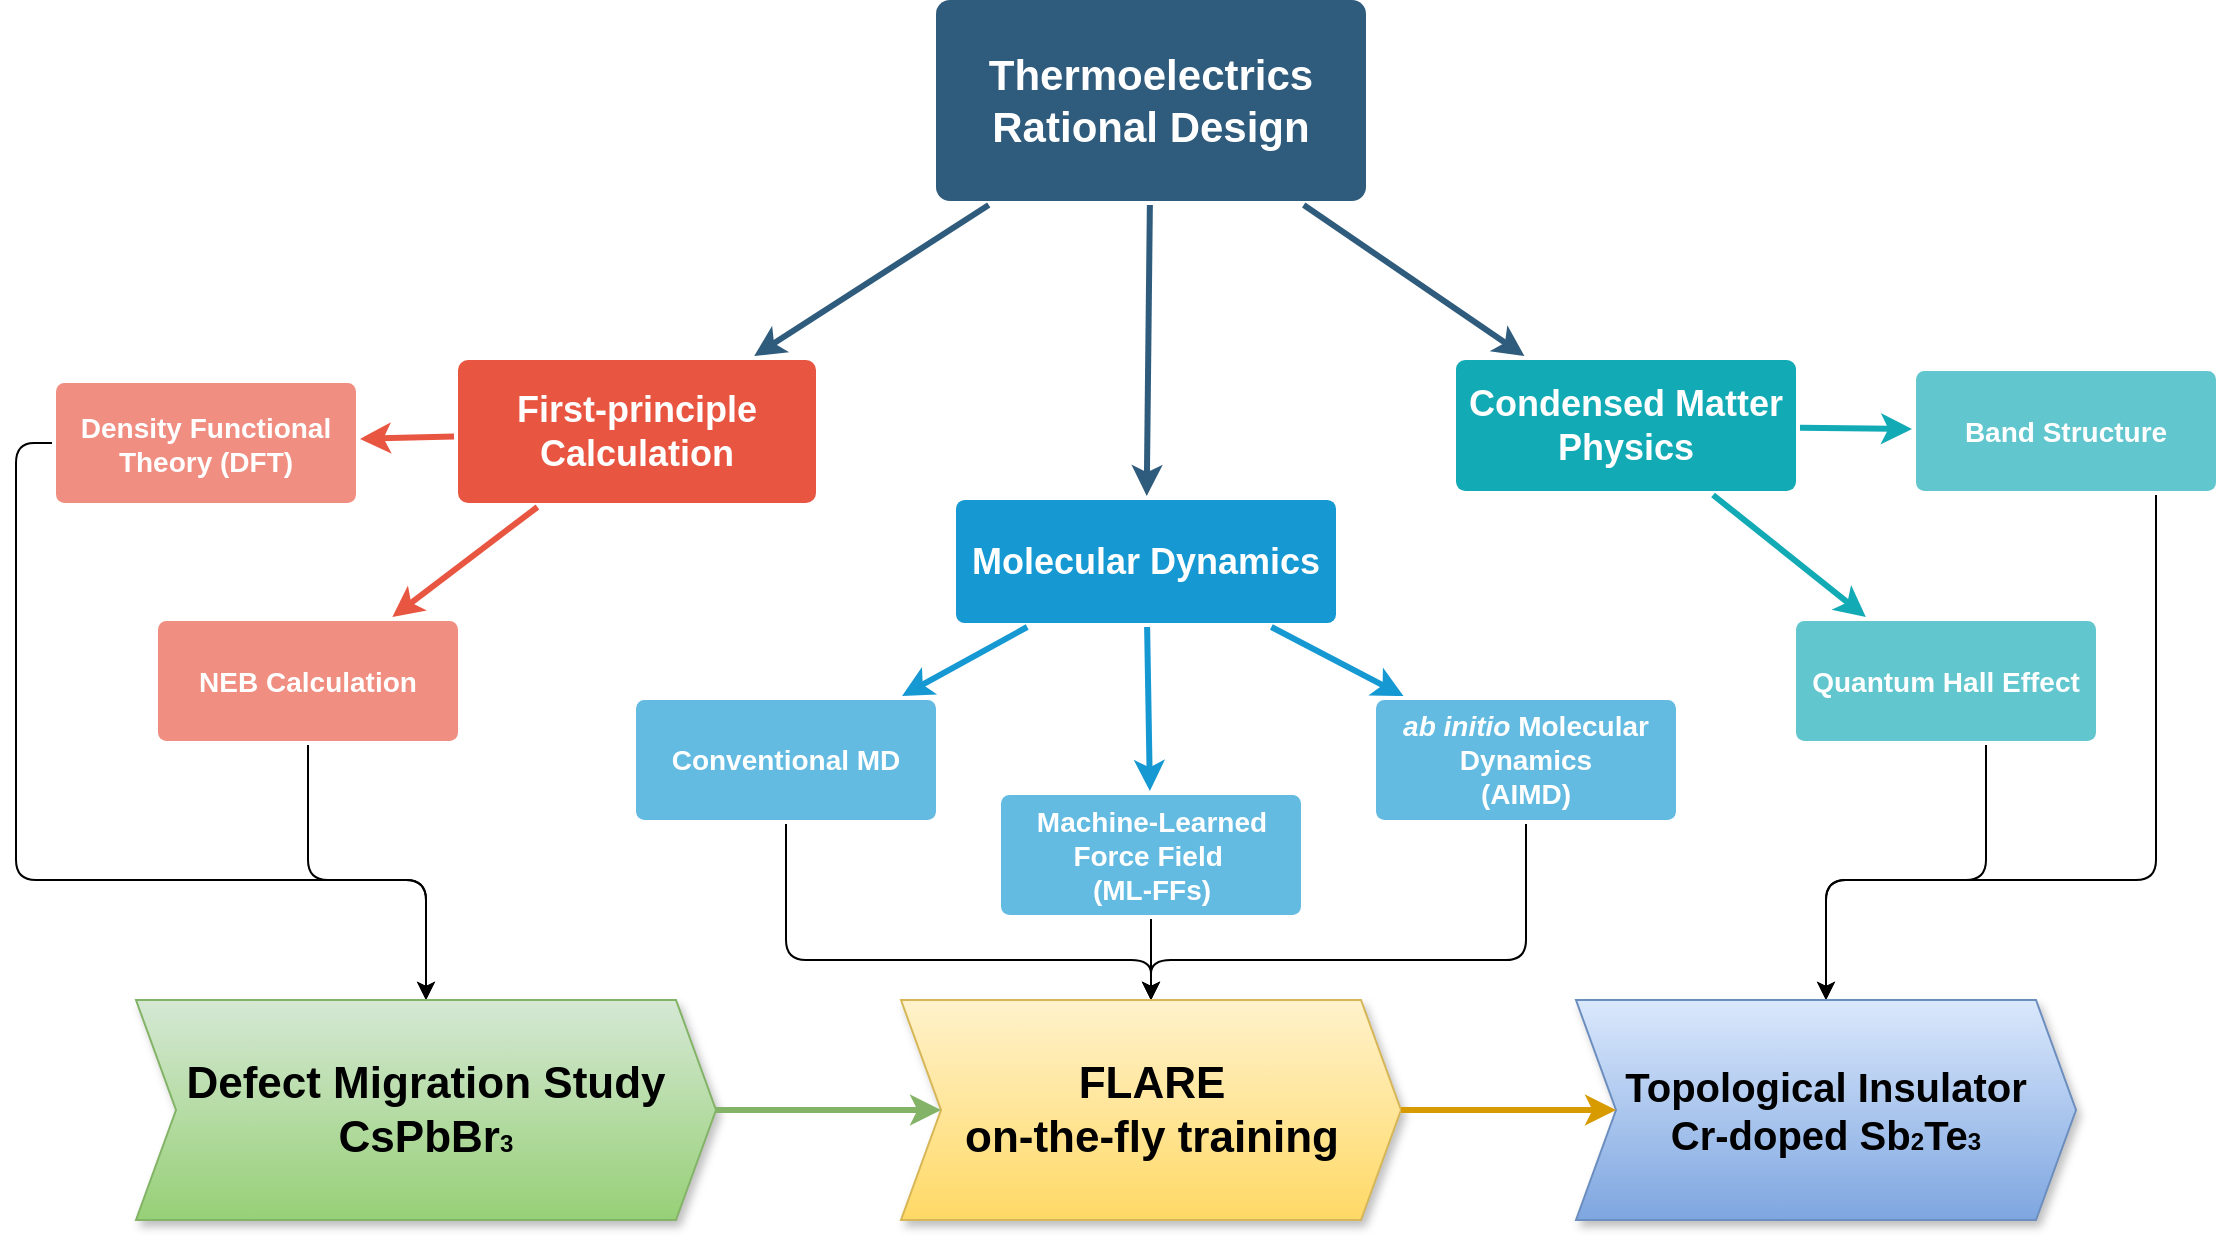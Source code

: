 <mxfile version="24.0.5" type="github">
  <diagram id="6a731a19-8d31-9384-78a2-239565b7b9f0" name="Page-1">
    <mxGraphModel dx="2074" dy="1031" grid="1" gridSize="10" guides="1" tooltips="1" connect="1" arrows="1" fold="1" page="1" pageScale="1" pageWidth="1169" pageHeight="827" background="none" math="0" shadow="0">
      <root>
        <mxCell id="0" />
        <mxCell id="1" parent="0" />
        <mxCell id="1746" value="" style="edgeStyle=none;rounded=0;jumpStyle=none;html=1;shadow=0;labelBackgroundColor=none;startArrow=none;startFill=0;endArrow=classic;endFill=1;jettySize=auto;orthogonalLoop=1;strokeColor=#2F5B7C;strokeWidth=3;fontFamily=Helvetica;fontSize=16;fontColor=#23445D;spacing=5;" parent="1" source="1749" target="1771" edge="1">
          <mxGeometry relative="1" as="geometry" />
        </mxCell>
        <mxCell id="1747" value="" style="edgeStyle=none;rounded=0;jumpStyle=none;html=1;shadow=0;labelBackgroundColor=none;startArrow=none;startFill=0;endArrow=classic;endFill=1;jettySize=auto;orthogonalLoop=1;strokeColor=#2F5B7C;strokeWidth=3;fontFamily=Helvetica;fontSize=16;fontColor=#23445D;spacing=5;" parent="1" source="1749" target="1760" edge="1">
          <mxGeometry relative="1" as="geometry" />
        </mxCell>
        <mxCell id="1748" value="" style="edgeStyle=none;rounded=0;jumpStyle=none;html=1;shadow=0;labelBackgroundColor=none;startArrow=none;startFill=0;endArrow=classic;endFill=1;jettySize=auto;orthogonalLoop=1;strokeColor=#2F5B7C;strokeWidth=3;fontFamily=Helvetica;fontSize=16;fontColor=#23445D;spacing=5;" parent="1" source="1749" target="1753" edge="1">
          <mxGeometry relative="1" as="geometry" />
        </mxCell>
        <mxCell id="1749" value="&lt;div&gt;&lt;span style=&quot;font-size: 21px; background-color: initial;&quot;&gt;Thermoelectrics&lt;/span&gt;&lt;br&gt;&lt;/div&gt;&lt;div&gt;&lt;span style=&quot;font-size: 21px;&quot;&gt;Rational Design&lt;/span&gt;&lt;span style=&quot;font-size: 21px; background-color: initial;&quot;&gt;&lt;br&gt;&lt;/span&gt;&lt;/div&gt;" style="rounded=1;whiteSpace=wrap;html=1;shadow=0;labelBackgroundColor=none;strokeColor=none;strokeWidth=3;fillColor=#2F5B7C;fontFamily=Helvetica;fontSize=16;fontColor=#FFFFFF;align=center;fontStyle=1;spacing=5;arcSize=7;perimeterSpacing=2;" parent="1" vertex="1">
          <mxGeometry x="520" y="120" width="215" height="100.5" as="geometry" />
        </mxCell>
        <mxCell id="1751" value="" style="edgeStyle=none;rounded=1;jumpStyle=none;html=1;shadow=0;labelBackgroundColor=none;startArrow=none;startFill=0;jettySize=auto;orthogonalLoop=1;strokeColor=#E85642;strokeWidth=3;fontFamily=Helvetica;fontSize=14;fontColor=#FFFFFF;spacing=5;fontStyle=1;fillColor=#b0e3e6;" parent="1" source="1753" target="1755" edge="1">
          <mxGeometry relative="1" as="geometry" />
        </mxCell>
        <mxCell id="1752" value="" style="edgeStyle=none;rounded=1;jumpStyle=none;html=1;shadow=0;labelBackgroundColor=none;startArrow=none;startFill=0;jettySize=auto;orthogonalLoop=1;strokeColor=#E85642;strokeWidth=3;fontFamily=Helvetica;fontSize=14;fontColor=#FFFFFF;spacing=5;fontStyle=1;fillColor=#b0e3e6;" parent="1" source="1753" target="1754" edge="1">
          <mxGeometry relative="1" as="geometry" />
        </mxCell>
        <mxCell id="1753" value="&lt;font style=&quot;font-size: 18px;&quot;&gt;First-principle Calculation&lt;/font&gt;" style="rounded=1;whiteSpace=wrap;html=1;shadow=0;labelBackgroundColor=none;strokeColor=none;strokeWidth=3;fillColor=#e85642;fontFamily=Helvetica;fontSize=14;fontColor=#FFFFFF;align=center;spacing=5;fontStyle=1;arcSize=7;perimeterSpacing=2;" parent="1" vertex="1">
          <mxGeometry x="281" y="300" width="179" height="71.5" as="geometry" />
        </mxCell>
        <mxCell id="78OsRPnk7m2-0ilsvxJO-1791" style="edgeStyle=orthogonalEdgeStyle;rounded=1;orthogonalLoop=1;jettySize=auto;html=1;curved=0;" edge="1" parent="1" source="1754" target="78OsRPnk7m2-0ilsvxJO-1779">
          <mxGeometry relative="1" as="geometry">
            <Array as="points">
              <mxPoint x="206" y="560" />
              <mxPoint x="265" y="560" />
            </Array>
          </mxGeometry>
        </mxCell>
        <mxCell id="1754" value="NEB Calculation" style="rounded=1;whiteSpace=wrap;html=1;shadow=0;labelBackgroundColor=none;strokeColor=none;strokeWidth=3;fillColor=#f08e81;fontFamily=Helvetica;fontSize=14;fontColor=#FFFFFF;align=center;spacing=5;fontStyle=1;arcSize=7;perimeterSpacing=2;" parent="1" vertex="1">
          <mxGeometry x="131" y="430.5" width="150" height="60" as="geometry" />
        </mxCell>
        <mxCell id="78OsRPnk7m2-0ilsvxJO-1792" style="edgeStyle=orthogonalEdgeStyle;rounded=1;orthogonalLoop=1;jettySize=auto;html=1;curved=0;" edge="1" parent="1" source="1755" target="78OsRPnk7m2-0ilsvxJO-1779">
          <mxGeometry relative="1" as="geometry">
            <Array as="points">
              <mxPoint x="60" y="342" />
              <mxPoint x="60" y="560" />
              <mxPoint x="265" y="560" />
            </Array>
          </mxGeometry>
        </mxCell>
        <mxCell id="1755" value="Density Functional Theory (DFT)" style="rounded=1;whiteSpace=wrap;html=1;shadow=0;labelBackgroundColor=none;strokeColor=none;strokeWidth=3;fillColor=#f08e81;fontFamily=Helvetica;fontSize=14;fontColor=#FFFFFF;align=center;spacing=5;fontStyle=1;arcSize=7;perimeterSpacing=2;" parent="1" vertex="1">
          <mxGeometry x="80" y="311.5" width="150" height="60" as="geometry" />
        </mxCell>
        <mxCell id="1757" value="" style="edgeStyle=none;rounded=0;jumpStyle=none;html=1;shadow=0;labelBackgroundColor=none;startArrow=none;startFill=0;endArrow=classic;endFill=1;jettySize=auto;orthogonalLoop=1;strokeColor=#1699D3;strokeWidth=3;fontFamily=Helvetica;fontSize=14;fontColor=#FFFFFF;spacing=5;" parent="1" source="1760" target="1763" edge="1">
          <mxGeometry relative="1" as="geometry" />
        </mxCell>
        <mxCell id="1758" value="" style="edgeStyle=none;rounded=0;jumpStyle=none;html=1;shadow=0;labelBackgroundColor=none;startArrow=none;startFill=0;endArrow=classic;endFill=1;jettySize=auto;orthogonalLoop=1;strokeColor=#1699D3;strokeWidth=3;fontFamily=Helvetica;fontSize=14;fontColor=#FFFFFF;spacing=5;" parent="1" source="1760" target="1762" edge="1">
          <mxGeometry relative="1" as="geometry" />
        </mxCell>
        <mxCell id="1759" value="" style="edgeStyle=none;rounded=0;jumpStyle=none;html=1;shadow=0;labelBackgroundColor=none;startArrow=none;startFill=0;endArrow=classic;endFill=1;jettySize=auto;orthogonalLoop=1;strokeColor=#1699D3;strokeWidth=3;fontFamily=Helvetica;fontSize=14;fontColor=#FFFFFF;spacing=5;" parent="1" source="1760" target="1761" edge="1">
          <mxGeometry relative="1" as="geometry" />
        </mxCell>
        <mxCell id="1760" value="&lt;font style=&quot;font-size: 18px;&quot;&gt;Molecular Dynamics&lt;/font&gt;" style="rounded=1;whiteSpace=wrap;html=1;shadow=0;labelBackgroundColor=none;strokeColor=none;strokeWidth=3;fillColor=#1699d3;fontFamily=Helvetica;fontSize=14;fontColor=#FFFFFF;align=center;spacing=5;fontStyle=1;arcSize=7;perimeterSpacing=2;" parent="1" vertex="1">
          <mxGeometry x="530" y="370" width="190" height="61.5" as="geometry" />
        </mxCell>
        <mxCell id="78OsRPnk7m2-0ilsvxJO-1787" style="edgeStyle=orthogonalEdgeStyle;rounded=1;orthogonalLoop=1;jettySize=auto;html=1;entryX=0.5;entryY=0;entryDx=0;entryDy=0;curved=0;" edge="1" parent="1" source="1761" target="78OsRPnk7m2-0ilsvxJO-1780">
          <mxGeometry relative="1" as="geometry">
            <Array as="points">
              <mxPoint x="815" y="600" />
              <mxPoint x="628" y="600" />
            </Array>
          </mxGeometry>
        </mxCell>
        <mxCell id="1761" value="&lt;div&gt;&lt;b&gt;&lt;span style=&quot;background-color: initial;&quot;&gt;&lt;i&gt;ab initio&lt;/i&gt; Molecular Dynamics&lt;/span&gt;&lt;br&gt;&lt;/b&gt;&lt;/div&gt;&lt;div&gt;&lt;span style=&quot;background-color: initial;&quot;&gt;&lt;b&gt;(AIMD)&lt;/b&gt;&lt;/span&gt;&lt;/div&gt;" style="rounded=1;whiteSpace=wrap;html=1;shadow=0;labelBackgroundColor=none;strokeColor=none;strokeWidth=3;fillColor=#64bbe2;fontFamily=Helvetica;fontSize=14;fontColor=#FFFFFF;align=center;spacing=5;arcSize=7;perimeterSpacing=2;" parent="1" vertex="1">
          <mxGeometry x="740" y="470" width="150" height="60" as="geometry" />
        </mxCell>
        <mxCell id="78OsRPnk7m2-0ilsvxJO-1785" value="" style="edgeStyle=orthogonalEdgeStyle;rounded=0;orthogonalLoop=1;jettySize=auto;html=1;" edge="1" parent="1" source="1762" target="78OsRPnk7m2-0ilsvxJO-1780">
          <mxGeometry relative="1" as="geometry" />
        </mxCell>
        <mxCell id="1762" value="&lt;span style=&quot;font-weight: 700;&quot;&gt;Machine-Learned Force Field&amp;nbsp;&lt;/span&gt;&lt;div&gt;&lt;span style=&quot;font-weight: 700;&quot;&gt;(ML-FFs)&lt;/span&gt;&lt;/div&gt;" style="rounded=1;whiteSpace=wrap;html=1;shadow=0;labelBackgroundColor=none;strokeColor=none;strokeWidth=3;fillColor=#64bbe2;fontFamily=Helvetica;fontSize=14;fontColor=#FFFFFF;align=center;spacing=5;arcSize=7;perimeterSpacing=2;" parent="1" vertex="1">
          <mxGeometry x="552.5" y="517.5" width="150" height="60" as="geometry" />
        </mxCell>
        <mxCell id="78OsRPnk7m2-0ilsvxJO-1786" style="edgeStyle=orthogonalEdgeStyle;rounded=1;orthogonalLoop=1;jettySize=auto;html=1;entryX=0.5;entryY=0;entryDx=0;entryDy=0;curved=0;" edge="1" parent="1" source="1763" target="78OsRPnk7m2-0ilsvxJO-1780">
          <mxGeometry relative="1" as="geometry">
            <Array as="points">
              <mxPoint x="445" y="600" />
              <mxPoint x="628" y="600" />
            </Array>
          </mxGeometry>
        </mxCell>
        <mxCell id="1763" value="&lt;span style=&quot;font-weight: 700;&quot;&gt;Conventional MD&lt;/span&gt;" style="rounded=1;whiteSpace=wrap;html=1;shadow=0;labelBackgroundColor=none;strokeColor=none;strokeWidth=3;fillColor=#64bbe2;fontFamily=Helvetica;fontSize=14;fontColor=#FFFFFF;align=center;spacing=5;arcSize=7;perimeterSpacing=2;" parent="1" vertex="1">
          <mxGeometry x="370" y="470" width="150" height="60" as="geometry" />
        </mxCell>
        <mxCell id="1771" value="&lt;font style=&quot;font-size: 18px;&quot;&gt;Condensed Matter Physics&lt;/font&gt;" style="rounded=1;whiteSpace=wrap;html=1;shadow=0;labelBackgroundColor=none;strokeColor=none;strokeWidth=3;fillColor=#12aab5;fontFamily=Helvetica;fontSize=14;fontColor=#FFFFFF;align=center;spacing=5;fontStyle=1;arcSize=7;perimeterSpacing=2;" parent="1" vertex="1">
          <mxGeometry x="780" y="300" width="170" height="65.5" as="geometry" />
        </mxCell>
        <mxCell id="78OsRPnk7m2-0ilsvxJO-1793" style="edgeStyle=orthogonalEdgeStyle;rounded=1;orthogonalLoop=1;jettySize=auto;html=1;entryX=0.5;entryY=0;entryDx=0;entryDy=0;curved=0;" edge="1" parent="1" source="1774" target="78OsRPnk7m2-0ilsvxJO-1781">
          <mxGeometry relative="1" as="geometry">
            <Array as="points">
              <mxPoint x="1045" y="560" />
              <mxPoint x="965" y="560" />
            </Array>
          </mxGeometry>
        </mxCell>
        <mxCell id="1774" value="Quantum Hall Effect" style="rounded=1;whiteSpace=wrap;html=1;shadow=0;labelBackgroundColor=none;strokeColor=none;strokeWidth=3;fillColor=#61c6ce;fontFamily=Helvetica;fontSize=14;fontColor=#FFFFFF;align=center;spacing=5;fontStyle=1;arcSize=7;perimeterSpacing=2;" parent="1" vertex="1">
          <mxGeometry x="950" y="430.5" width="150" height="60" as="geometry" />
        </mxCell>
        <mxCell id="1775" value="" style="edgeStyle=none;rounded=1;jumpStyle=none;html=1;shadow=0;labelBackgroundColor=none;startArrow=none;startFill=0;jettySize=auto;orthogonalLoop=1;strokeColor=#12AAB5;strokeWidth=3;fontFamily=Helvetica;fontSize=14;fontColor=#FFFFFF;spacing=5;fontStyle=1;fillColor=#b0e3e6;" parent="1" source="1771" target="1774" edge="1">
          <mxGeometry relative="1" as="geometry" />
        </mxCell>
        <mxCell id="78OsRPnk7m2-0ilsvxJO-1794" style="edgeStyle=orthogonalEdgeStyle;rounded=1;orthogonalLoop=1;jettySize=auto;html=1;entryX=0.5;entryY=0;entryDx=0;entryDy=0;curved=0;" edge="1" parent="1" source="1776" target="78OsRPnk7m2-0ilsvxJO-1781">
          <mxGeometry relative="1" as="geometry">
            <mxPoint x="960" y="620" as="targetPoint" />
            <Array as="points">
              <mxPoint x="1130" y="560" />
              <mxPoint x="965" y="560" />
            </Array>
          </mxGeometry>
        </mxCell>
        <mxCell id="1776" value="Band Structure" style="rounded=1;whiteSpace=wrap;html=1;shadow=0;labelBackgroundColor=none;strokeColor=none;strokeWidth=3;fillColor=#61c6ce;fontFamily=Helvetica;fontSize=14;fontColor=#FFFFFF;align=center;spacing=5;fontStyle=1;arcSize=7;perimeterSpacing=2;" parent="1" vertex="1">
          <mxGeometry x="1010" y="305.5" width="150" height="60" as="geometry" />
        </mxCell>
        <mxCell id="1777" value="" style="edgeStyle=none;rounded=1;jumpStyle=none;html=1;shadow=0;labelBackgroundColor=none;startArrow=none;startFill=0;jettySize=auto;orthogonalLoop=1;strokeColor=#12AAB5;strokeWidth=3;fontFamily=Helvetica;fontSize=14;fontColor=#FFFFFF;spacing=5;fontStyle=1;fillColor=#b0e3e6;" parent="1" source="1771" target="1776" edge="1">
          <mxGeometry relative="1" as="geometry" />
        </mxCell>
        <mxCell id="78OsRPnk7m2-0ilsvxJO-1779" value="&lt;span style=&quot;font-size: 22px; font-weight: 700;&quot;&gt;Defect Migration Study&lt;/span&gt;&lt;div&gt;&lt;span style=&quot;font-size: 22px; font-weight: 700;&quot;&gt;CsPbBr&lt;/span&gt;&lt;span style=&quot;font-weight: 700;&quot;&gt;&lt;font style=&quot;font-size: 12px;&quot;&gt;3&lt;/font&gt;&lt;/span&gt;&lt;/div&gt;" style="shape=step;perimeter=stepPerimeter;whiteSpace=wrap;html=1;fixedSize=1;shadow=1;fillColor=#d5e8d4;strokeColor=#82b366;gradientColor=#97d077;" vertex="1" parent="1">
          <mxGeometry x="120" y="620" width="290" height="110" as="geometry" />
        </mxCell>
        <mxCell id="78OsRPnk7m2-0ilsvxJO-1780" value="FLARE&lt;div&gt;on-the-fly training&lt;/div&gt;" style="shape=step;perimeter=stepPerimeter;whiteSpace=wrap;html=1;fixedSize=1;shadow=1;fillColor=#fff2cc;strokeColor=#d6b656;gradientColor=#ffd966;fontStyle=1;fontSize=22;" vertex="1" parent="1">
          <mxGeometry x="502.5" y="620" width="250" height="110" as="geometry" />
        </mxCell>
        <mxCell id="78OsRPnk7m2-0ilsvxJO-1781" value="&lt;div style=&quot;font-size: 20px;&quot;&gt;&lt;b style=&quot;&quot;&gt;&lt;font style=&quot;font-size: 20px;&quot;&gt;Topological Insulator&lt;/font&gt;&lt;/b&gt;&lt;/div&gt;&lt;b style=&quot;&quot;&gt;&lt;font style=&quot;font-size: 20px;&quot;&gt;Cr-doped Sb&lt;/font&gt;&lt;font style=&quot;font-size: 12px;&quot;&gt;2&lt;/font&gt;&lt;font style=&quot;font-size: 20px;&quot;&gt;Te&lt;/font&gt;&lt;font style=&quot;font-size: 12px;&quot;&gt;3&lt;/font&gt;&lt;/b&gt;" style="shape=step;perimeter=stepPerimeter;whiteSpace=wrap;html=1;fixedSize=1;shadow=1;fillColor=#dae8fc;strokeColor=#6c8ebf;gradientColor=#7ea6e0;" vertex="1" parent="1">
          <mxGeometry x="840" y="620" width="250" height="110" as="geometry" />
        </mxCell>
        <mxCell id="78OsRPnk7m2-0ilsvxJO-1789" value="" style="edgeStyle=none;rounded=0;jumpStyle=none;html=1;shadow=0;labelBackgroundColor=none;startArrow=none;startFill=0;endArrow=classic;endFill=1;jettySize=auto;orthogonalLoop=1;strokeColor=#82b366;strokeWidth=3;fontFamily=Helvetica;fontSize=16;fontColor=#23445D;spacing=5;exitX=1;exitY=0.5;exitDx=0;exitDy=0;entryX=0;entryY=0.5;entryDx=0;entryDy=0;fillColor=#d5e8d4;gradientColor=#97d077;" edge="1" parent="1" source="78OsRPnk7m2-0ilsvxJO-1779" target="78OsRPnk7m2-0ilsvxJO-1780">
          <mxGeometry relative="1" as="geometry">
            <mxPoint x="460" y="740" as="sourcePoint" />
            <mxPoint x="600" y="851" as="targetPoint" />
          </mxGeometry>
        </mxCell>
        <mxCell id="78OsRPnk7m2-0ilsvxJO-1790" value="" style="edgeStyle=none;rounded=0;jumpStyle=none;html=1;shadow=0;labelBackgroundColor=none;startArrow=none;startFill=0;endArrow=classic;endFill=1;jettySize=auto;orthogonalLoop=1;strokeColor=#d79b00;strokeWidth=3;fontFamily=Helvetica;fontSize=16;fontColor=#23445D;spacing=5;exitX=1;exitY=0.5;exitDx=0;exitDy=0;entryX=0;entryY=0.5;entryDx=0;entryDy=0;fillColor=#ffcd28;gradientColor=#ffa500;" edge="1" parent="1" source="78OsRPnk7m2-0ilsvxJO-1780" target="78OsRPnk7m2-0ilsvxJO-1781">
          <mxGeometry relative="1" as="geometry">
            <mxPoint x="758.5" y="750" as="sourcePoint" />
            <mxPoint x="871.5" y="750" as="targetPoint" />
          </mxGeometry>
        </mxCell>
      </root>
    </mxGraphModel>
  </diagram>
</mxfile>
